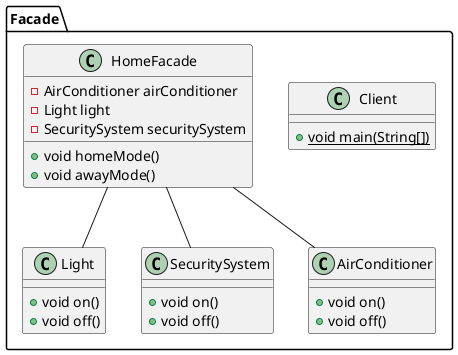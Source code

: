 @startuml
class Facade.Client {
+ {static} void main(String[])
}

class Facade.Light {
+ void on()
+ void off()
}

class Facade.SecuritySystem {
+ void on()
+ void off()
}

class Facade.AirConditioner {
+ void on()
+ void off()
}

class Facade.HomeFacade {
- AirConditioner airConditioner
- Light light
- SecuritySystem securitySystem
+ void homeMode()
+ void awayMode()
}
Facade.HomeFacade--Facade.AirConditioner
Facade.HomeFacade--Facade.Light
Facade.HomeFacade--Facade.SecuritySystem

@enduml